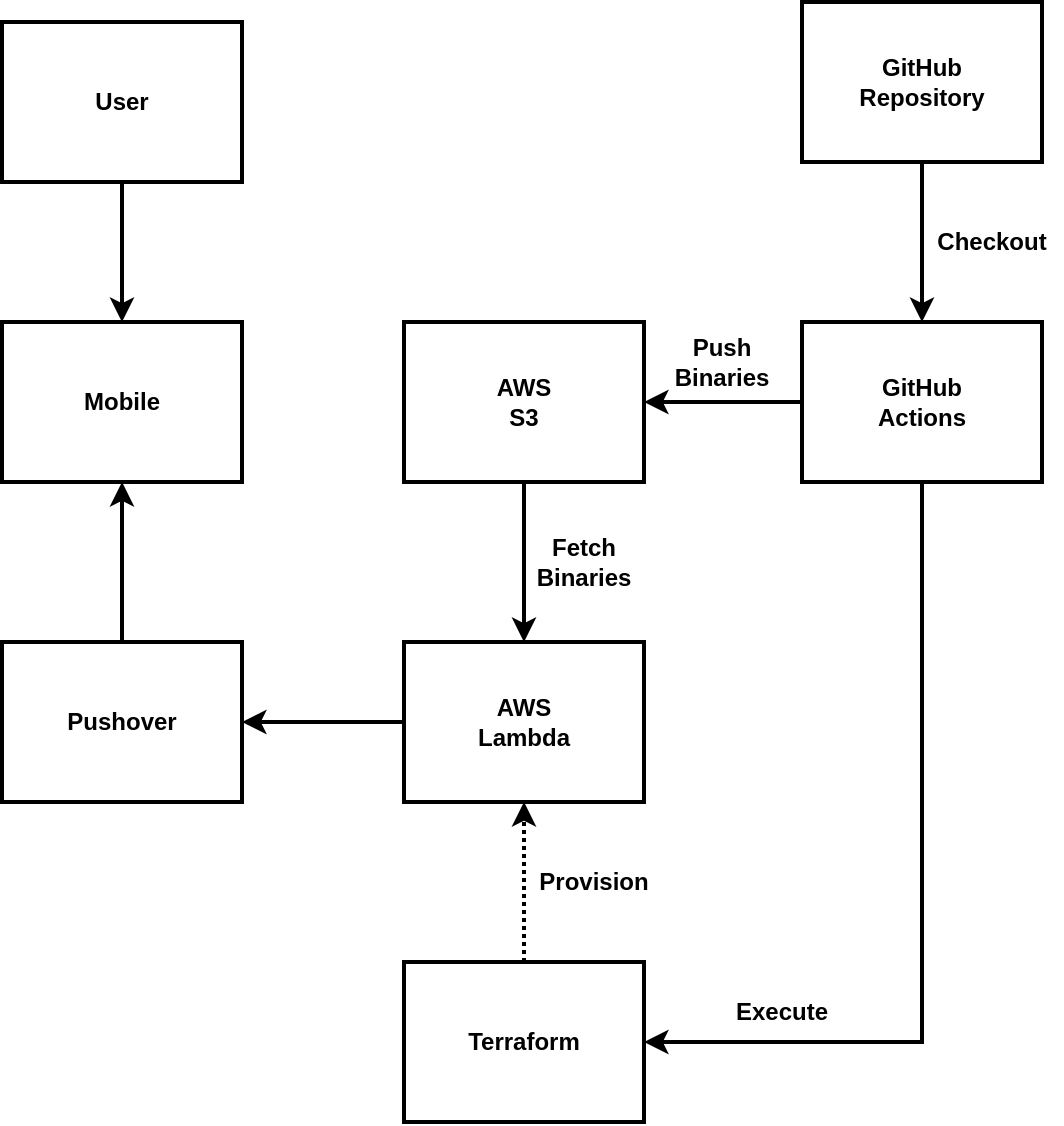 <mxfile version="21.1.2" type="device">
  <diagram id="Jrhpwi8ZvEjFuphMwVDC" name="Page-1">
    <mxGraphModel dx="1418" dy="838" grid="1" gridSize="10" guides="1" tooltips="1" connect="1" arrows="1" fold="1" page="1" pageScale="1" pageWidth="850" pageHeight="1100" math="0" shadow="0">
      <root>
        <mxCell id="0" />
        <mxCell id="1" parent="0" />
        <mxCell id="TGyyPPCAWyqDZNZTMzX8-29" style="edgeStyle=orthogonalEdgeStyle;rounded=0;orthogonalLoop=1;jettySize=auto;html=1;entryX=1;entryY=0.5;entryDx=0;entryDy=0;strokeWidth=2;fontSize=12;fontColor=#000000;exitX=0.5;exitY=1;exitDx=0;exitDy=0;" parent="1" source="KqbrRKBykD8-1M5RGpbY-1" target="KqbrRKBykD8-1M5RGpbY-6" edge="1">
          <mxGeometry relative="1" as="geometry">
            <Array as="points">
              <mxPoint x="620" y="560" />
            </Array>
            <mxPoint x="800" y="280" as="sourcePoint" />
            <mxPoint x="440.005" y="680" as="targetPoint" />
          </mxGeometry>
        </mxCell>
        <mxCell id="TGyyPPCAWyqDZNZTMzX8-17" style="edgeStyle=orthogonalEdgeStyle;rounded=0;orthogonalLoop=1;jettySize=auto;html=1;strokeWidth=2;fontSize=12;fontColor=#000000;dashed=1;dashPattern=1 1;exitX=0.5;exitY=0;exitDx=0;exitDy=0;entryX=0.5;entryY=1;entryDx=0;entryDy=0;" parent="1" source="KqbrRKBykD8-1M5RGpbY-6" target="KqbrRKBykD8-1M5RGpbY-9" edge="1">
          <mxGeometry relative="1" as="geometry">
            <mxPoint x="441" y="480" as="targetPoint" />
            <Array as="points" />
            <mxPoint x="440" y="600" as="sourcePoint" />
          </mxGeometry>
        </mxCell>
        <mxCell id="TGyyPPCAWyqDZNZTMzX8-21" style="edgeStyle=orthogonalEdgeStyle;rounded=0;orthogonalLoop=1;jettySize=auto;html=1;strokeWidth=2;fontSize=12;fontColor=#000000;exitX=0;exitY=0.5;exitDx=0;exitDy=0;entryX=1;entryY=0.5;entryDx=0;entryDy=0;" parent="1" source="KqbrRKBykD8-1M5RGpbY-1" target="KqbrRKBykD8-1M5RGpbY-8" edge="1">
          <mxGeometry relative="1" as="geometry">
            <mxPoint x="481" y="240" as="targetPoint" />
            <mxPoint x="760" y="240" as="sourcePoint" />
          </mxGeometry>
        </mxCell>
        <mxCell id="r5k3F2Irb50u7QADnvEt-10" style="edgeStyle=orthogonalEdgeStyle;rounded=0;orthogonalLoop=1;jettySize=auto;html=1;strokeWidth=2;entryX=0.5;entryY=0;entryDx=0;entryDy=0;" parent="1" source="KqbrRKBykD8-1M5RGpbY-2" target="KqbrRKBykD8-1M5RGpbY-1" edge="1">
          <mxGeometry relative="1" as="geometry">
            <mxPoint x="800" y="240" as="sourcePoint" />
            <mxPoint x="720" y="240" as="targetPoint" />
          </mxGeometry>
        </mxCell>
        <mxCell id="TGyyPPCAWyqDZNZTMzX8-32" value="Checkout" style="text;html=1;strokeColor=none;fillColor=none;align=center;verticalAlign=middle;whiteSpace=wrap;rounded=0;fontSize=12;fontColor=#000000;fontStyle=1" parent="1" vertex="1">
          <mxGeometry x="620" y="120" width="70" height="80" as="geometry" />
        </mxCell>
        <mxCell id="TGyyPPCAWyqDZNZTMzX8-34" value="Execute" style="text;html=1;strokeColor=none;fillColor=none;align=center;verticalAlign=middle;whiteSpace=wrap;rounded=0;fontSize=12;fontColor=#000000;fontStyle=1" parent="1" vertex="1">
          <mxGeometry x="480" y="530" width="140" height="30" as="geometry" />
        </mxCell>
        <mxCell id="TGyyPPCAWyqDZNZTMzX8-25" value="Provision" style="text;html=1;strokeColor=none;fillColor=none;align=center;verticalAlign=middle;whiteSpace=wrap;rounded=0;fontSize=12;fontColor=#000000;fontStyle=1" parent="1" vertex="1">
          <mxGeometry x="421" y="440" width="70" height="80" as="geometry" />
        </mxCell>
        <mxCell id="r5k3F2Irb50u7QADnvEt-5" style="edgeStyle=orthogonalEdgeStyle;rounded=0;orthogonalLoop=1;jettySize=auto;html=1;strokeWidth=2;exitX=0.5;exitY=1;exitDx=0;exitDy=0;" parent="1" source="KqbrRKBykD8-1M5RGpbY-4" target="KqbrRKBykD8-1M5RGpbY-5" edge="1">
          <mxGeometry relative="1" as="geometry">
            <mxPoint x="80" y="-121" as="sourcePoint" />
            <mxPoint x="160" y="-121" as="targetPoint" />
            <Array as="points" />
          </mxGeometry>
        </mxCell>
        <mxCell id="TGyyPPCAWyqDZNZTMzX8-22" value="Push&lt;br&gt;Binaries" style="text;html=1;strokeColor=none;fillColor=none;align=center;verticalAlign=middle;whiteSpace=wrap;rounded=0;fontSize=12;fontColor=#000000;fontStyle=1" parent="1" vertex="1">
          <mxGeometry x="480" y="200" width="80" height="40" as="geometry" />
        </mxCell>
        <mxCell id="TGyyPPCAWyqDZNZTMzX8-9" style="edgeStyle=orthogonalEdgeStyle;rounded=0;orthogonalLoop=1;jettySize=auto;html=1;fontSize=12;fontColor=#000000;strokeWidth=2;exitX=0;exitY=0.5;exitDx=0;exitDy=0;" parent="1" source="KqbrRKBykD8-1M5RGpbY-9" target="KqbrRKBykD8-1M5RGpbY-3" edge="1">
          <mxGeometry relative="1" as="geometry">
            <mxPoint x="160" y="441" as="targetPoint" />
            <mxPoint x="401" y="440" as="sourcePoint" />
          </mxGeometry>
        </mxCell>
        <mxCell id="KqbrRKBykD8-1M5RGpbY-1" value="GitHub&lt;br&gt;Actions" style="rounded=0;whiteSpace=wrap;html=1;fontStyle=1;strokeWidth=2;" parent="1" vertex="1">
          <mxGeometry x="560" y="200" width="120" height="80" as="geometry" />
        </mxCell>
        <mxCell id="KqbrRKBykD8-1M5RGpbY-2" value="GitHub&lt;br&gt;Repository" style="rounded=0;whiteSpace=wrap;html=1;fontStyle=1;strokeWidth=2;" parent="1" vertex="1">
          <mxGeometry x="560" y="40" width="120" height="80" as="geometry" />
        </mxCell>
        <mxCell id="KqbrRKBykD8-1M5RGpbY-7" style="edgeStyle=orthogonalEdgeStyle;rounded=0;orthogonalLoop=1;jettySize=auto;html=1;entryX=0.5;entryY=1;entryDx=0;entryDy=0;strokeWidth=2;exitX=0.5;exitY=0;exitDx=0;exitDy=0;" parent="1" source="KqbrRKBykD8-1M5RGpbY-3" target="KqbrRKBykD8-1M5RGpbY-5" edge="1">
          <mxGeometry relative="1" as="geometry">
            <mxPoint x="300" y="481" as="sourcePoint" />
          </mxGeometry>
        </mxCell>
        <mxCell id="KqbrRKBykD8-1M5RGpbY-3" value="Pushover" style="rounded=0;whiteSpace=wrap;html=1;fontStyle=1;strokeWidth=2;" parent="1" vertex="1">
          <mxGeometry x="160" y="360" width="120" height="80" as="geometry" />
        </mxCell>
        <mxCell id="KqbrRKBykD8-1M5RGpbY-4" value="User" style="rounded=0;whiteSpace=wrap;html=1;fontStyle=1;strokeWidth=2;" parent="1" vertex="1">
          <mxGeometry x="160" y="50" width="120" height="80" as="geometry" />
        </mxCell>
        <mxCell id="KqbrRKBykD8-1M5RGpbY-5" value="Mobile" style="rounded=0;whiteSpace=wrap;html=1;fontStyle=1;strokeWidth=2;" parent="1" vertex="1">
          <mxGeometry x="160" y="200" width="120" height="80" as="geometry" />
        </mxCell>
        <mxCell id="KqbrRKBykD8-1M5RGpbY-6" value="Terraform" style="rounded=0;whiteSpace=wrap;html=1;fontStyle=1;strokeWidth=2;" parent="1" vertex="1">
          <mxGeometry x="361" y="520" width="120" height="80" as="geometry" />
        </mxCell>
        <mxCell id="KqbrRKBykD8-1M5RGpbY-8" value="AWS&lt;br&gt;S3" style="rounded=0;whiteSpace=wrap;html=1;fontStyle=1;strokeWidth=2;" parent="1" vertex="1">
          <mxGeometry x="361" y="200" width="120" height="80" as="geometry" />
        </mxCell>
        <mxCell id="KqbrRKBykD8-1M5RGpbY-9" value="AWS&lt;br&gt;Lambda" style="rounded=0;whiteSpace=wrap;html=1;fontStyle=1;strokeWidth=2;" parent="1" vertex="1">
          <mxGeometry x="361" y="360" width="120" height="80" as="geometry" />
        </mxCell>
        <mxCell id="TGyyPPCAWyqDZNZTMzX8-12" style="edgeStyle=orthogonalEdgeStyle;rounded=0;orthogonalLoop=1;jettySize=auto;html=1;entryX=0.5;entryY=0;entryDx=0;entryDy=0;strokeWidth=2;fontSize=12;fontColor=#000000;exitX=0.5;exitY=1;exitDx=0;exitDy=0;" parent="1" source="KqbrRKBykD8-1M5RGpbY-8" target="KqbrRKBykD8-1M5RGpbY-9" edge="1">
          <mxGeometry relative="1" as="geometry">
            <mxPoint x="441" y="280" as="sourcePoint" />
            <mxPoint x="441" y="400" as="targetPoint" />
          </mxGeometry>
        </mxCell>
        <mxCell id="TGyyPPCAWyqDZNZTMzX8-27" value="Fetch&lt;br&gt;Binaries" style="text;html=1;strokeColor=none;fillColor=none;align=center;verticalAlign=middle;whiteSpace=wrap;rounded=0;fontSize=12;fontColor=#000000;fontStyle=1" parent="1" vertex="1">
          <mxGeometry x="421" y="280" width="60" height="80" as="geometry" />
        </mxCell>
      </root>
    </mxGraphModel>
  </diagram>
</mxfile>
